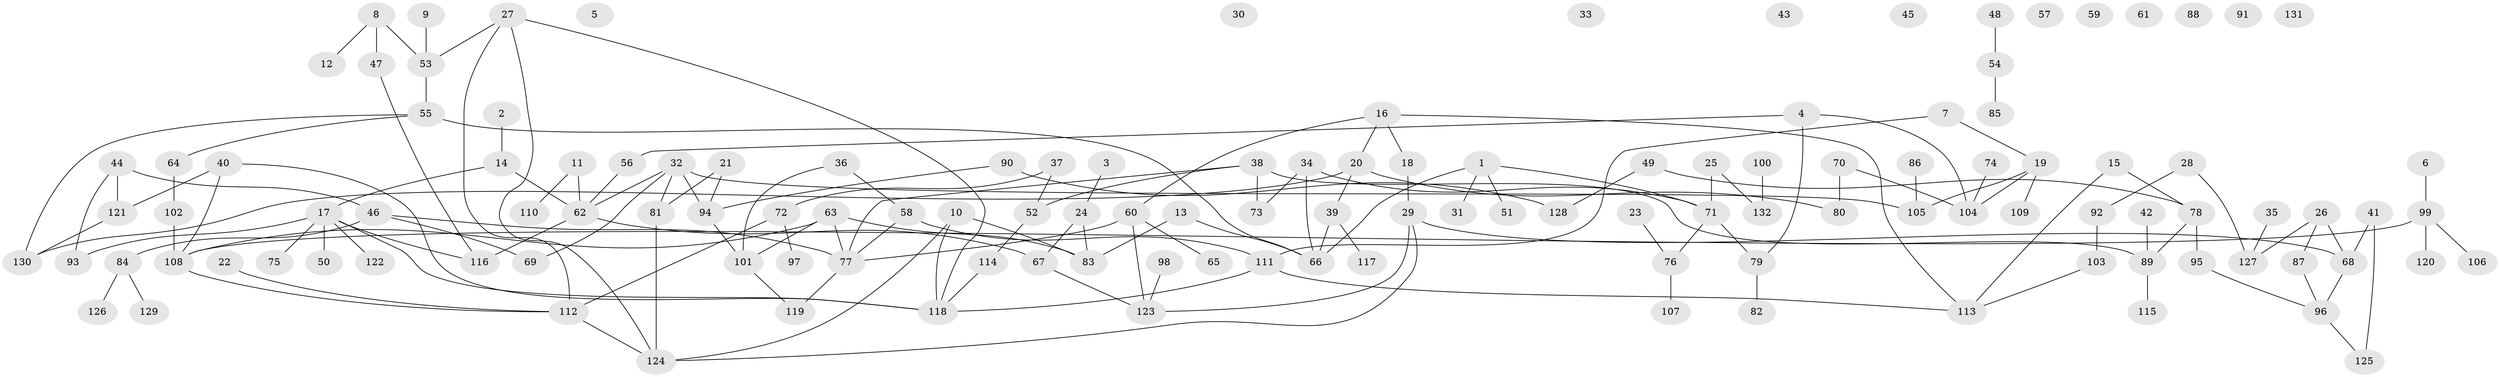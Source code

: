 // coarse degree distribution, {3: 0.11363636363636363, 1: 0.25, 0: 0.125, 2: 0.19318181818181818, 5: 0.06818181818181818, 7: 0.022727272727272728, 4: 0.14772727272727273, 6: 0.07954545454545454}
// Generated by graph-tools (version 1.1) at 2025/23/03/03/25 07:23:25]
// undirected, 132 vertices, 158 edges
graph export_dot {
graph [start="1"]
  node [color=gray90,style=filled];
  1;
  2;
  3;
  4;
  5;
  6;
  7;
  8;
  9;
  10;
  11;
  12;
  13;
  14;
  15;
  16;
  17;
  18;
  19;
  20;
  21;
  22;
  23;
  24;
  25;
  26;
  27;
  28;
  29;
  30;
  31;
  32;
  33;
  34;
  35;
  36;
  37;
  38;
  39;
  40;
  41;
  42;
  43;
  44;
  45;
  46;
  47;
  48;
  49;
  50;
  51;
  52;
  53;
  54;
  55;
  56;
  57;
  58;
  59;
  60;
  61;
  62;
  63;
  64;
  65;
  66;
  67;
  68;
  69;
  70;
  71;
  72;
  73;
  74;
  75;
  76;
  77;
  78;
  79;
  80;
  81;
  82;
  83;
  84;
  85;
  86;
  87;
  88;
  89;
  90;
  91;
  92;
  93;
  94;
  95;
  96;
  97;
  98;
  99;
  100;
  101;
  102;
  103;
  104;
  105;
  106;
  107;
  108;
  109;
  110;
  111;
  112;
  113;
  114;
  115;
  116;
  117;
  118;
  119;
  120;
  121;
  122;
  123;
  124;
  125;
  126;
  127;
  128;
  129;
  130;
  131;
  132;
  1 -- 31;
  1 -- 51;
  1 -- 66;
  1 -- 71;
  2 -- 14;
  3 -- 24;
  4 -- 56;
  4 -- 79;
  4 -- 104;
  6 -- 99;
  7 -- 19;
  7 -- 111;
  8 -- 12;
  8 -- 47;
  8 -- 53;
  9 -- 53;
  10 -- 83;
  10 -- 118;
  10 -- 124;
  11 -- 62;
  11 -- 110;
  13 -- 66;
  13 -- 83;
  14 -- 17;
  14 -- 62;
  15 -- 78;
  15 -- 113;
  16 -- 18;
  16 -- 20;
  16 -- 60;
  16 -- 113;
  17 -- 50;
  17 -- 75;
  17 -- 93;
  17 -- 116;
  17 -- 118;
  17 -- 122;
  18 -- 29;
  19 -- 104;
  19 -- 105;
  19 -- 109;
  20 -- 39;
  20 -- 80;
  20 -- 130;
  21 -- 81;
  21 -- 94;
  22 -- 112;
  23 -- 76;
  24 -- 67;
  24 -- 83;
  25 -- 71;
  25 -- 132;
  26 -- 68;
  26 -- 87;
  26 -- 127;
  27 -- 53;
  27 -- 112;
  27 -- 118;
  27 -- 124;
  28 -- 92;
  28 -- 127;
  29 -- 68;
  29 -- 123;
  29 -- 124;
  32 -- 62;
  32 -- 69;
  32 -- 81;
  32 -- 94;
  32 -- 105;
  34 -- 66;
  34 -- 71;
  34 -- 73;
  35 -- 127;
  36 -- 58;
  36 -- 101;
  37 -- 52;
  37 -- 72;
  38 -- 52;
  38 -- 73;
  38 -- 77;
  38 -- 89;
  39 -- 66;
  39 -- 117;
  40 -- 108;
  40 -- 118;
  40 -- 121;
  41 -- 68;
  41 -- 125;
  42 -- 89;
  44 -- 46;
  44 -- 93;
  44 -- 121;
  46 -- 69;
  46 -- 77;
  46 -- 84;
  47 -- 116;
  48 -- 54;
  49 -- 78;
  49 -- 128;
  52 -- 114;
  53 -- 55;
  54 -- 85;
  55 -- 64;
  55 -- 66;
  55 -- 130;
  56 -- 62;
  58 -- 77;
  58 -- 111;
  60 -- 65;
  60 -- 77;
  60 -- 123;
  62 -- 67;
  62 -- 116;
  63 -- 77;
  63 -- 83;
  63 -- 101;
  63 -- 108;
  64 -- 102;
  67 -- 123;
  68 -- 96;
  70 -- 80;
  70 -- 104;
  71 -- 76;
  71 -- 79;
  72 -- 97;
  72 -- 112;
  74 -- 104;
  76 -- 107;
  77 -- 119;
  78 -- 89;
  78 -- 95;
  79 -- 82;
  81 -- 124;
  84 -- 126;
  84 -- 129;
  86 -- 105;
  87 -- 96;
  89 -- 115;
  90 -- 94;
  90 -- 128;
  92 -- 103;
  94 -- 101;
  95 -- 96;
  96 -- 125;
  98 -- 123;
  99 -- 106;
  99 -- 108;
  99 -- 120;
  100 -- 132;
  101 -- 119;
  102 -- 108;
  103 -- 113;
  108 -- 112;
  111 -- 113;
  111 -- 118;
  112 -- 124;
  114 -- 118;
  121 -- 130;
}
